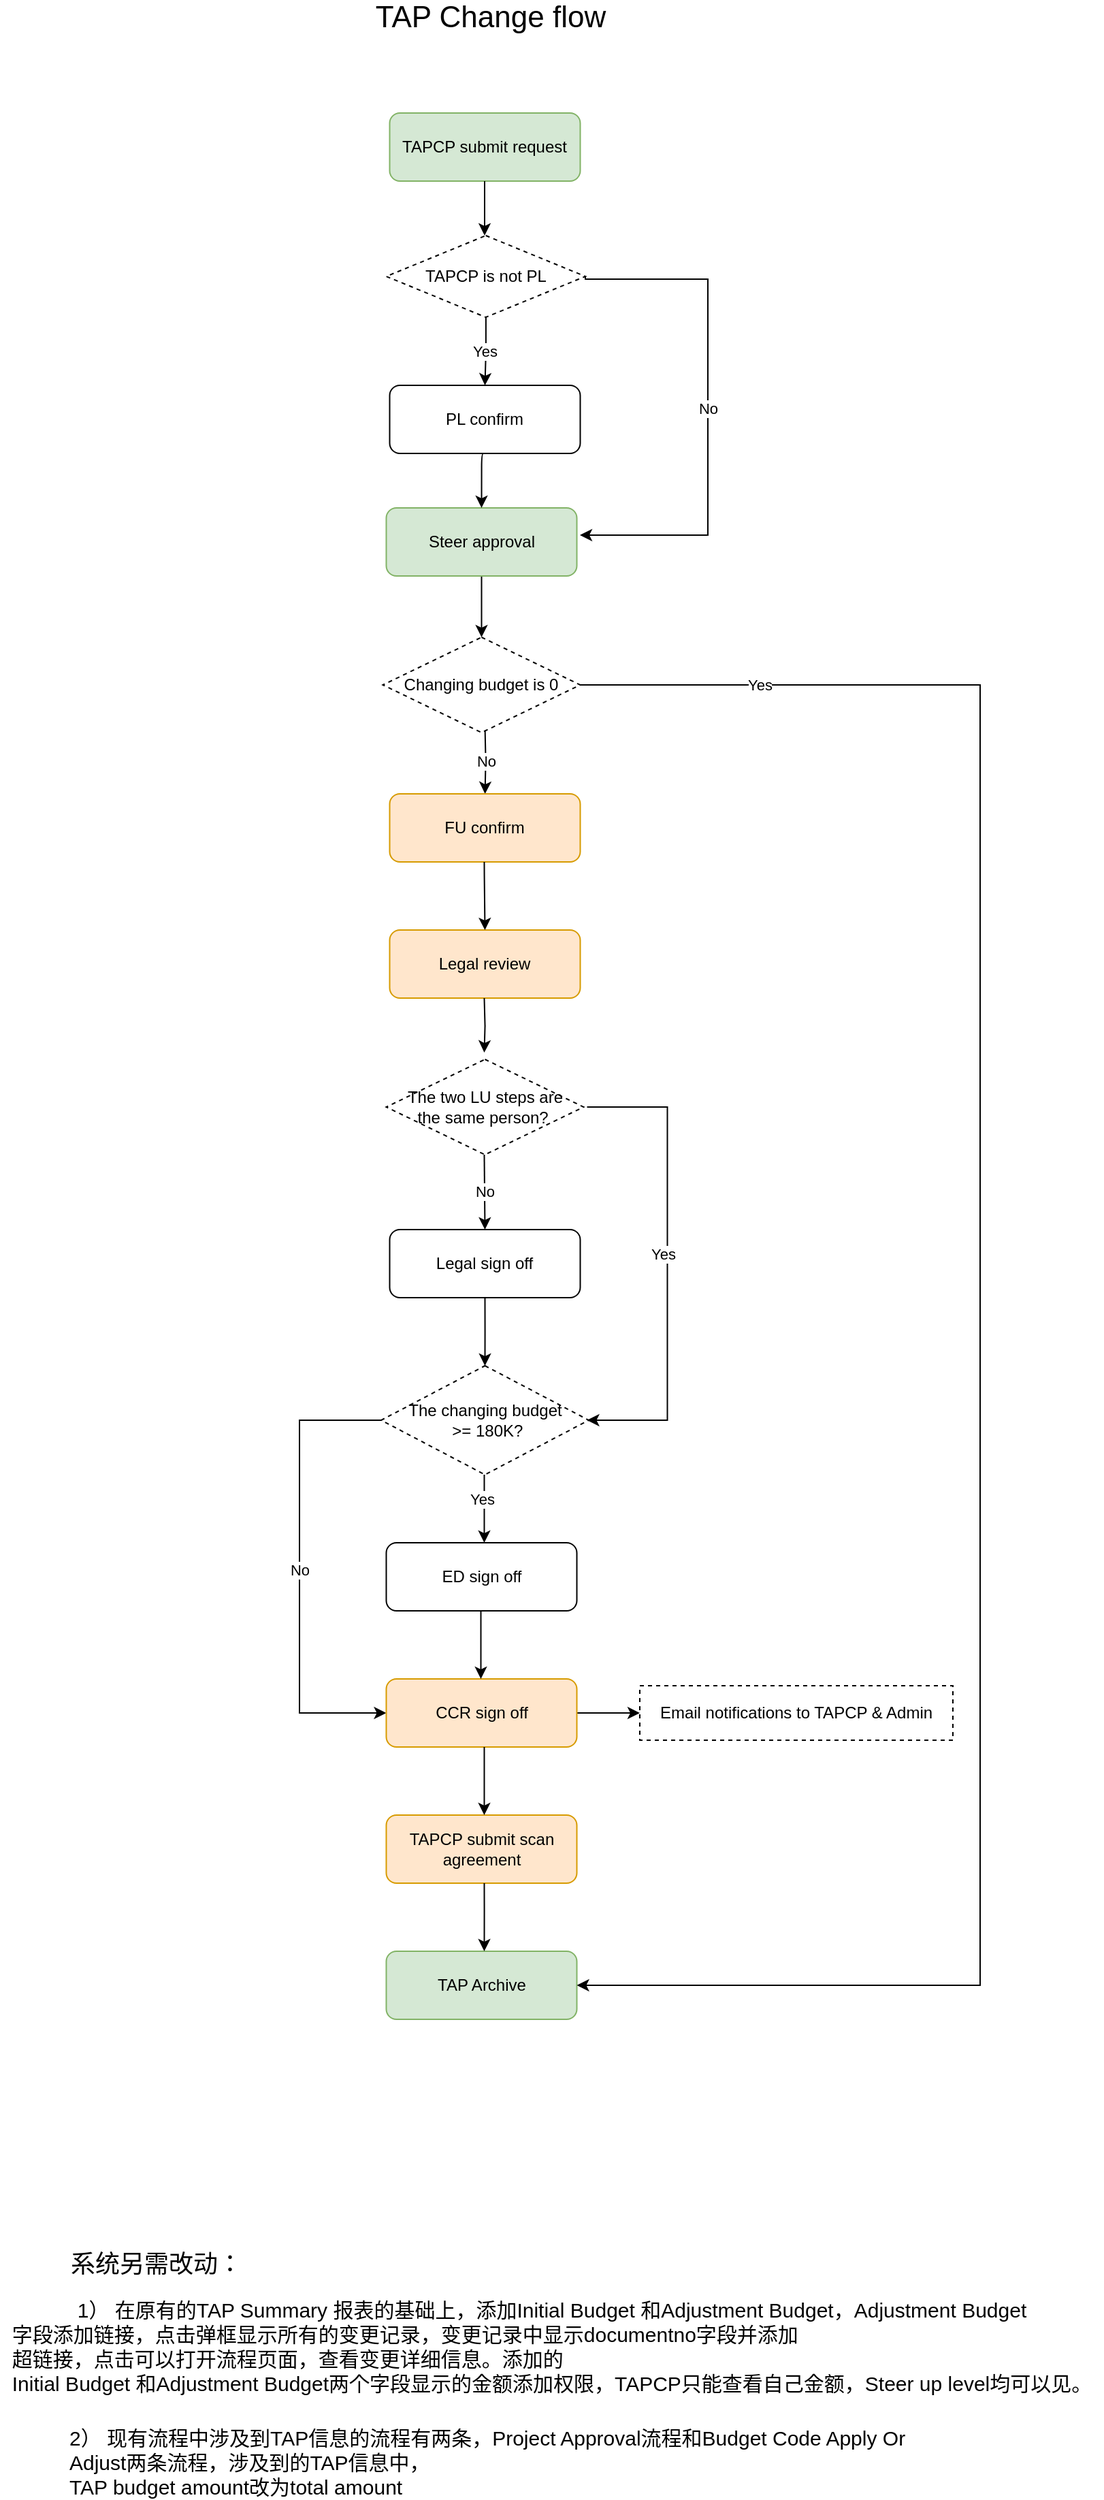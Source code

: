 <mxfile version="13.9.2" type="github">
  <diagram id="7MoNXVCcNUYNwAY7rI64" name="Page-1">
    <mxGraphModel dx="1186" dy="796" grid="1" gridSize="10" guides="1" tooltips="1" connect="1" arrows="1" fold="1" page="1" pageScale="1" pageWidth="827" pageHeight="1169" math="0" shadow="0">
      <root>
        <mxCell id="0" />
        <mxCell id="1" parent="0" />
        <mxCell id="ThxzhjDylVs6adALKP7m-2" value="TAPCP submit request" style="rounded=1;whiteSpace=wrap;html=1;fillColor=#d5e8d4;strokeColor=#82b366;" parent="1" vertex="1">
          <mxGeometry x="316.25" y="130" width="140" height="50" as="geometry" />
        </mxCell>
        <mxCell id="ThxzhjDylVs6adALKP7m-6" value="No" style="edgeStyle=orthogonalEdgeStyle;rounded=0;orthogonalLoop=1;jettySize=auto;html=1;" parent="1" target="ThxzhjDylVs6adALKP7m-5" edge="1">
          <mxGeometry relative="1" as="geometry">
            <mxPoint x="386.25" y="580" as="sourcePoint" />
          </mxGeometry>
        </mxCell>
        <mxCell id="jpl5n9HmJh5xn0HnWr5r-12" style="edgeStyle=orthogonalEdgeStyle;rounded=0;orthogonalLoop=1;jettySize=auto;html=1;entryX=0.5;entryY=0;entryDx=0;entryDy=0;" edge="1" parent="1" source="ThxzhjDylVs6adALKP7m-4" target="jpl5n9HmJh5xn0HnWr5r-10">
          <mxGeometry relative="1" as="geometry" />
        </mxCell>
        <mxCell id="ThxzhjDylVs6adALKP7m-4" value="Steer approval" style="rounded=1;whiteSpace=wrap;html=1;fillColor=#d5e8d4;strokeColor=#82b366;" parent="1" vertex="1">
          <mxGeometry x="313.75" y="420" width="140" height="50" as="geometry" />
        </mxCell>
        <mxCell id="ThxzhjDylVs6adALKP7m-5" value="FU confirm" style="rounded=1;whiteSpace=wrap;html=1;fillColor=#ffe6cc;strokeColor=#d79b00;" parent="1" vertex="1">
          <mxGeometry x="316.25" y="630" width="140" height="50" as="geometry" />
        </mxCell>
        <mxCell id="ThxzhjDylVs6adALKP7m-7" value="Legal review" style="rounded=1;whiteSpace=wrap;html=1;fillColor=#ffe6cc;strokeColor=#d79b00;" parent="1" vertex="1">
          <mxGeometry x="316.25" y="730" width="140" height="50" as="geometry" />
        </mxCell>
        <mxCell id="ThxzhjDylVs6adALKP7m-9" value="Legal sign off" style="rounded=1;whiteSpace=wrap;html=1;" parent="1" vertex="1">
          <mxGeometry x="316.25" y="950" width="140" height="50" as="geometry" />
        </mxCell>
        <mxCell id="ThxzhjDylVs6adALKP7m-11" value="" style="edgeStyle=orthogonalEdgeStyle;rounded=0;orthogonalLoop=1;jettySize=auto;html=1;" parent="1" edge="1">
          <mxGeometry relative="1" as="geometry">
            <mxPoint x="385.75" y="680" as="sourcePoint" />
            <mxPoint x="386.25" y="730" as="targetPoint" />
            <Array as="points">
              <mxPoint x="386.25" y="690" />
              <mxPoint x="386.25" y="690" />
            </Array>
          </mxGeometry>
        </mxCell>
        <mxCell id="ThxzhjDylVs6adALKP7m-14" value="" style="edgeStyle=orthogonalEdgeStyle;rounded=0;orthogonalLoop=1;jettySize=auto;html=1;exitX=0.5;exitY=1;exitDx=0;exitDy=0;" parent="1" source="ThxzhjDylVs6adALKP7m-9" edge="1">
          <mxGeometry relative="1" as="geometry">
            <mxPoint x="385.75" y="1030" as="sourcePoint" />
            <mxPoint x="386.25" y="1050" as="targetPoint" />
            <Array as="points" />
          </mxGeometry>
        </mxCell>
        <mxCell id="ThxzhjDylVs6adALKP7m-20" value="" style="edgeStyle=orthogonalEdgeStyle;rounded=0;orthogonalLoop=1;jettySize=auto;html=1;" parent="1" edge="1">
          <mxGeometry relative="1" as="geometry">
            <mxPoint x="385.75" y="780" as="sourcePoint" />
            <mxPoint x="385.75" y="820" as="targetPoint" />
          </mxGeometry>
        </mxCell>
        <mxCell id="ThxzhjDylVs6adALKP7m-21" value="&lt;span&gt;The two LU steps are &lt;br&gt;the same person?&amp;nbsp;&lt;/span&gt;" style="rhombus;whiteSpace=wrap;html=1;dashed=1;" parent="1" vertex="1">
          <mxGeometry x="313.75" y="825" width="145" height="70" as="geometry" />
        </mxCell>
        <mxCell id="ThxzhjDylVs6adALKP7m-24" value="No" style="edgeStyle=orthogonalEdgeStyle;rounded=0;orthogonalLoop=1;jettySize=auto;html=1;entryX=0.5;entryY=0;entryDx=0;entryDy=0;" parent="1" target="ThxzhjDylVs6adALKP7m-9" edge="1">
          <mxGeometry relative="1" as="geometry">
            <mxPoint x="385.75" y="895" as="sourcePoint" />
            <mxPoint x="385.75" y="935" as="targetPoint" />
          </mxGeometry>
        </mxCell>
        <mxCell id="jpl5n9HmJh5xn0HnWr5r-16" value="No" style="edgeStyle=orthogonalEdgeStyle;rounded=0;orthogonalLoop=1;jettySize=auto;html=1;entryX=0;entryY=0.5;entryDx=0;entryDy=0;exitX=0;exitY=0.5;exitDx=0;exitDy=0;" edge="1" parent="1" source="ThxzhjDylVs6adALKP7m-28" target="ThxzhjDylVs6adALKP7m-36">
          <mxGeometry relative="1" as="geometry">
            <mxPoint x="200" y="1260" as="targetPoint" />
            <mxPoint x="300" y="1100" as="sourcePoint" />
            <Array as="points">
              <mxPoint x="250" y="1090" />
              <mxPoint x="250" y="1305" />
            </Array>
          </mxGeometry>
        </mxCell>
        <mxCell id="ThxzhjDylVs6adALKP7m-28" value="The changing budget&lt;br&gt;&amp;nbsp;&amp;gt;= 180K?" style="rhombus;whiteSpace=wrap;html=1;dashed=1;" parent="1" vertex="1">
          <mxGeometry x="310" y="1050" width="152.5" height="80" as="geometry" />
        </mxCell>
        <mxCell id="ThxzhjDylVs6adALKP7m-29" value="" style="edgeStyle=orthogonalEdgeStyle;rounded=0;orthogonalLoop=1;jettySize=auto;html=1;exitX=0.5;exitY=1;exitDx=0;exitDy=0;" parent="1" edge="1">
          <mxGeometry relative="1" as="geometry">
            <mxPoint x="385.75" y="1130" as="sourcePoint" />
            <mxPoint x="385.75" y="1180" as="targetPoint" />
            <Array as="points" />
          </mxGeometry>
        </mxCell>
        <mxCell id="ThxzhjDylVs6adALKP7m-35" value="Yes" style="edgeLabel;html=1;align=center;verticalAlign=middle;resizable=0;points=[];" parent="ThxzhjDylVs6adALKP7m-29" vertex="1" connectable="0">
          <mxGeometry x="-0.28" y="-2" relative="1" as="geometry">
            <mxPoint as="offset" />
          </mxGeometry>
        </mxCell>
        <mxCell id="ThxzhjDylVs6adALKP7m-30" value="ED sign off" style="rounded=1;whiteSpace=wrap;html=1;" parent="1" vertex="1">
          <mxGeometry x="313.75" y="1180" width="140" height="50" as="geometry" />
        </mxCell>
        <mxCell id="ThxzhjDylVs6adALKP7m-31" value="" style="edgeStyle=orthogonalEdgeStyle;rounded=0;orthogonalLoop=1;jettySize=auto;html=1;exitX=1;exitY=0.5;exitDx=0;exitDy=0;" parent="1" edge="1">
          <mxGeometry relative="1" as="geometry">
            <mxPoint x="461.25" y="860" as="sourcePoint" />
            <mxPoint x="461.25" y="1090" as="targetPoint" />
            <Array as="points">
              <mxPoint x="520.25" y="860" />
              <mxPoint x="520.25" y="1090" />
            </Array>
          </mxGeometry>
        </mxCell>
        <mxCell id="ThxzhjDylVs6adALKP7m-32" value="Yes" style="edgeLabel;html=1;align=center;verticalAlign=middle;resizable=0;points=[];" parent="ThxzhjDylVs6adALKP7m-31" vertex="1" connectable="0">
          <mxGeometry x="-0.044" y="-4" relative="1" as="geometry">
            <mxPoint as="offset" />
          </mxGeometry>
        </mxCell>
        <mxCell id="ThxzhjDylVs6adALKP7m-41" style="edgeStyle=orthogonalEdgeStyle;rounded=0;orthogonalLoop=1;jettySize=auto;html=1;exitX=1;exitY=0.5;exitDx=0;exitDy=0;entryX=0;entryY=0.5;entryDx=0;entryDy=0;" parent="1" source="ThxzhjDylVs6adALKP7m-36" target="ThxzhjDylVs6adALKP7m-38" edge="1">
          <mxGeometry relative="1" as="geometry" />
        </mxCell>
        <mxCell id="ThxzhjDylVs6adALKP7m-36" value="CCR sign off" style="rounded=1;whiteSpace=wrap;html=1;fillColor=#ffe6cc;strokeColor=#d79b00;" parent="1" vertex="1">
          <mxGeometry x="313.75" y="1280" width="140" height="50" as="geometry" />
        </mxCell>
        <mxCell id="ThxzhjDylVs6adALKP7m-37" value="" style="edgeStyle=orthogonalEdgeStyle;rounded=0;orthogonalLoop=1;jettySize=auto;html=1;exitX=0.5;exitY=1;exitDx=0;exitDy=0;" parent="1" edge="1">
          <mxGeometry relative="1" as="geometry">
            <mxPoint x="383.25" y="1230" as="sourcePoint" />
            <mxPoint x="383.25" y="1280" as="targetPoint" />
            <Array as="points" />
          </mxGeometry>
        </mxCell>
        <mxCell id="ThxzhjDylVs6adALKP7m-38" value="Email notifications to TAPCP &amp;amp; Admin" style="html=1;whiteSpace=wrap;container=1;recursiveResize=0;collapsible=0;dashed=1;" parent="1" vertex="1">
          <mxGeometry x="500" y="1285" width="230" height="40" as="geometry" />
        </mxCell>
        <mxCell id="ThxzhjDylVs6adALKP7m-42" value="TAP Archive" style="rounded=1;whiteSpace=wrap;html=1;fillColor=#d5e8d4;strokeColor=#82b366;" parent="1" vertex="1">
          <mxGeometry x="313.75" y="1480" width="140" height="50" as="geometry" />
        </mxCell>
        <mxCell id="ThxzhjDylVs6adALKP7m-43" value="TAPCP submit scan agreement" style="rounded=1;whiteSpace=wrap;html=1;fillColor=#ffe6cc;strokeColor=#d79b00;" parent="1" vertex="1">
          <mxGeometry x="313.75" y="1380" width="140" height="50" as="geometry" />
        </mxCell>
        <mxCell id="ThxzhjDylVs6adALKP7m-44" value="" style="edgeStyle=orthogonalEdgeStyle;rounded=0;orthogonalLoop=1;jettySize=auto;html=1;exitX=0.5;exitY=1;exitDx=0;exitDy=0;" parent="1" edge="1">
          <mxGeometry relative="1" as="geometry">
            <mxPoint x="385.75" y="1330" as="sourcePoint" />
            <mxPoint x="385.75" y="1380" as="targetPoint" />
            <Array as="points" />
          </mxGeometry>
        </mxCell>
        <mxCell id="ThxzhjDylVs6adALKP7m-45" value="" style="edgeStyle=orthogonalEdgeStyle;rounded=0;orthogonalLoop=1;jettySize=auto;html=1;exitX=0.5;exitY=1;exitDx=0;exitDy=0;" parent="1" edge="1">
          <mxGeometry relative="1" as="geometry">
            <mxPoint x="385.75" y="1430" as="sourcePoint" />
            <mxPoint x="385.75" y="1480" as="targetPoint" />
            <Array as="points">
              <mxPoint x="385.5" y="1450" />
              <mxPoint x="385.5" y="1450" />
            </Array>
          </mxGeometry>
        </mxCell>
        <mxCell id="ThxzhjDylVs6adALKP7m-46" value="&lt;font style=&quot;font-size: 22px&quot;&gt;TAP Change flow&lt;/font&gt;" style="text;html=1;align=center;verticalAlign=middle;resizable=0;points=[];autosize=1;" parent="1" vertex="1">
          <mxGeometry x="300" y="50" width="180" height="20" as="geometry" />
        </mxCell>
        <mxCell id="ThxzhjDylVs6adALKP7m-47" value="&lt;font style=&quot;font-size: 18px&quot;&gt;系统另需改动：&lt;/font&gt;" style="text;html=1;align=left;verticalAlign=middle;resizable=0;points=[];autosize=1;" parent="1" vertex="1">
          <mxGeometry x="80" y="1700" width="140" height="20" as="geometry" />
        </mxCell>
        <mxCell id="ThxzhjDylVs6adALKP7m-48" value="&lt;font style=&quot;font-size: 15px&quot;&gt;&lt;span style=&quot;text-align: left&quot;&gt;1）&amp;nbsp;&lt;/span&gt;&lt;span style=&quot;text-align: left&quot;&gt;在原有的TAP Summary 报表的基础上，添加Initial Budget 和Adjustment Budget，&lt;/span&gt;&lt;span style=&quot;text-align: left&quot;&gt;Adjustment Budget&lt;/span&gt;&lt;/font&gt;&lt;div style=&quot;text-align: left ; font-size: 15px&quot;&gt;&lt;font style=&quot;font-size: 15px&quot;&gt;字段添加链接，点击弹框显示所有的变更记录，变更记录中显示documentno字段并添加&lt;/font&gt;&lt;/div&gt;&lt;div style=&quot;text-align: left ; font-size: 15px&quot;&gt;&lt;font style=&quot;font-size: 15px&quot;&gt;超链接，点击可以打开流程页面，查看变更详细信息。添加的&lt;/font&gt;&lt;/div&gt;&lt;font style=&quot;font-size: 15px&quot;&gt;&lt;span style=&quot;text-align: left&quot;&gt;Initial Budget 和Adjustment Budget&lt;/span&gt;&lt;span style=&quot;text-align: left&quot;&gt;两个字段显示的金额添加权限，TAPCP只能查看自己金额，Steer up level均可以见。&lt;/span&gt;&lt;/font&gt;" style="text;html=1;align=center;verticalAlign=middle;resizable=0;points=[];autosize=1;" parent="1" vertex="1">
          <mxGeometry x="30" y="1740" width="810" height="60" as="geometry" />
        </mxCell>
        <mxCell id="ThxzhjDylVs6adALKP7m-49" value="&lt;font style=&quot;font-size: 15px&quot;&gt;&lt;span&gt;2） &lt;/span&gt;&lt;/font&gt;&lt;span style=&quot;font-size: 15px&quot;&gt;现有流程中涉及到TAP信息的流程有两条，Project Approval流程和Budget Code Apply Or&lt;/span&gt;&lt;div&gt;&lt;span style=&quot;font-size: 15px&quot;&gt;Adjust两条流程，涉及到的TAP信息中，&lt;/span&gt;&lt;/div&gt;&lt;span style=&quot;font-size: 15px&quot;&gt;TAP budget amount改为total amount&lt;/span&gt;" style="text;html=1;align=left;verticalAlign=middle;resizable=0;points=[];autosize=1;" parent="1" vertex="1">
          <mxGeometry x="78.75" y="1830" width="630" height="50" as="geometry" />
        </mxCell>
        <mxCell id="jpl5n9HmJh5xn0HnWr5r-2" value="" style="edgeStyle=segmentEdgeStyle;endArrow=classic;html=1;entryX=0.5;entryY=0;entryDx=0;entryDy=0;exitX=0.5;exitY=1;exitDx=0;exitDy=0;" edge="1" parent="1" source="jpl5n9HmJh5xn0HnWr5r-6">
          <mxGeometry width="50" height="50" relative="1" as="geometry">
            <mxPoint x="384" y="400" as="sourcePoint" />
            <mxPoint x="383.75" y="420" as="targetPoint" />
            <Array as="points">
              <mxPoint x="384" y="380" />
            </Array>
          </mxGeometry>
        </mxCell>
        <mxCell id="jpl5n9HmJh5xn0HnWr5r-7" value="Yes" style="edgeStyle=orthogonalEdgeStyle;rounded=0;orthogonalLoop=1;jettySize=auto;html=1;entryX=0.5;entryY=0;entryDx=0;entryDy=0;" edge="1" parent="1" source="jpl5n9HmJh5xn0HnWr5r-3" target="jpl5n9HmJh5xn0HnWr5r-6">
          <mxGeometry relative="1" as="geometry" />
        </mxCell>
        <mxCell id="jpl5n9HmJh5xn0HnWr5r-8" value="No" style="edgeStyle=orthogonalEdgeStyle;rounded=0;orthogonalLoop=1;jettySize=auto;html=1;exitX=1;exitY=0.5;exitDx=0;exitDy=0;" edge="1" parent="1" source="jpl5n9HmJh5xn0HnWr5r-3">
          <mxGeometry relative="1" as="geometry">
            <mxPoint x="456" y="240" as="sourcePoint" />
            <mxPoint x="456" y="440" as="targetPoint" />
            <Array as="points">
              <mxPoint x="460" y="252" />
              <mxPoint x="550" y="252" />
              <mxPoint x="550" y="440" />
              <mxPoint x="456" y="440" />
            </Array>
          </mxGeometry>
        </mxCell>
        <mxCell id="jpl5n9HmJh5xn0HnWr5r-3" value="TAPCP is not PL" style="rhombus;whiteSpace=wrap;html=1;dashed=1;" vertex="1" parent="1">
          <mxGeometry x="313.75" y="220" width="146.25" height="60" as="geometry" />
        </mxCell>
        <mxCell id="jpl5n9HmJh5xn0HnWr5r-5" value="" style="edgeStyle=segmentEdgeStyle;endArrow=classic;html=1;" edge="1" parent="1">
          <mxGeometry width="50" height="50" relative="1" as="geometry">
            <mxPoint x="386" y="180" as="sourcePoint" />
            <mxPoint x="386" y="220" as="targetPoint" />
          </mxGeometry>
        </mxCell>
        <mxCell id="jpl5n9HmJh5xn0HnWr5r-6" value="PL confirm" style="rounded=1;whiteSpace=wrap;html=1;" vertex="1" parent="1">
          <mxGeometry x="316.25" y="330" width="140" height="50" as="geometry" />
        </mxCell>
        <mxCell id="jpl5n9HmJh5xn0HnWr5r-14" style="edgeStyle=orthogonalEdgeStyle;rounded=0;orthogonalLoop=1;jettySize=auto;html=1;exitX=1;exitY=0.5;exitDx=0;exitDy=0;entryX=1;entryY=0.5;entryDx=0;entryDy=0;" edge="1" parent="1" source="jpl5n9HmJh5xn0HnWr5r-10" target="ThxzhjDylVs6adALKP7m-42">
          <mxGeometry relative="1" as="geometry">
            <mxPoint x="456" y="1500" as="targetPoint" />
            <Array as="points">
              <mxPoint x="750" y="550" />
              <mxPoint x="750" y="1505" />
            </Array>
          </mxGeometry>
        </mxCell>
        <mxCell id="jpl5n9HmJh5xn0HnWr5r-15" value="Yes" style="edgeLabel;html=1;align=center;verticalAlign=middle;resizable=0;points=[];" vertex="1" connectable="0" parent="jpl5n9HmJh5xn0HnWr5r-14">
          <mxGeometry x="-0.83" relative="1" as="geometry">
            <mxPoint as="offset" />
          </mxGeometry>
        </mxCell>
        <mxCell id="jpl5n9HmJh5xn0HnWr5r-10" value="Changing budget is 0" style="rhombus;whiteSpace=wrap;html=1;dashed=1;" vertex="1" parent="1">
          <mxGeometry x="311.25" y="515" width="145" height="70" as="geometry" />
        </mxCell>
      </root>
    </mxGraphModel>
  </diagram>
</mxfile>
